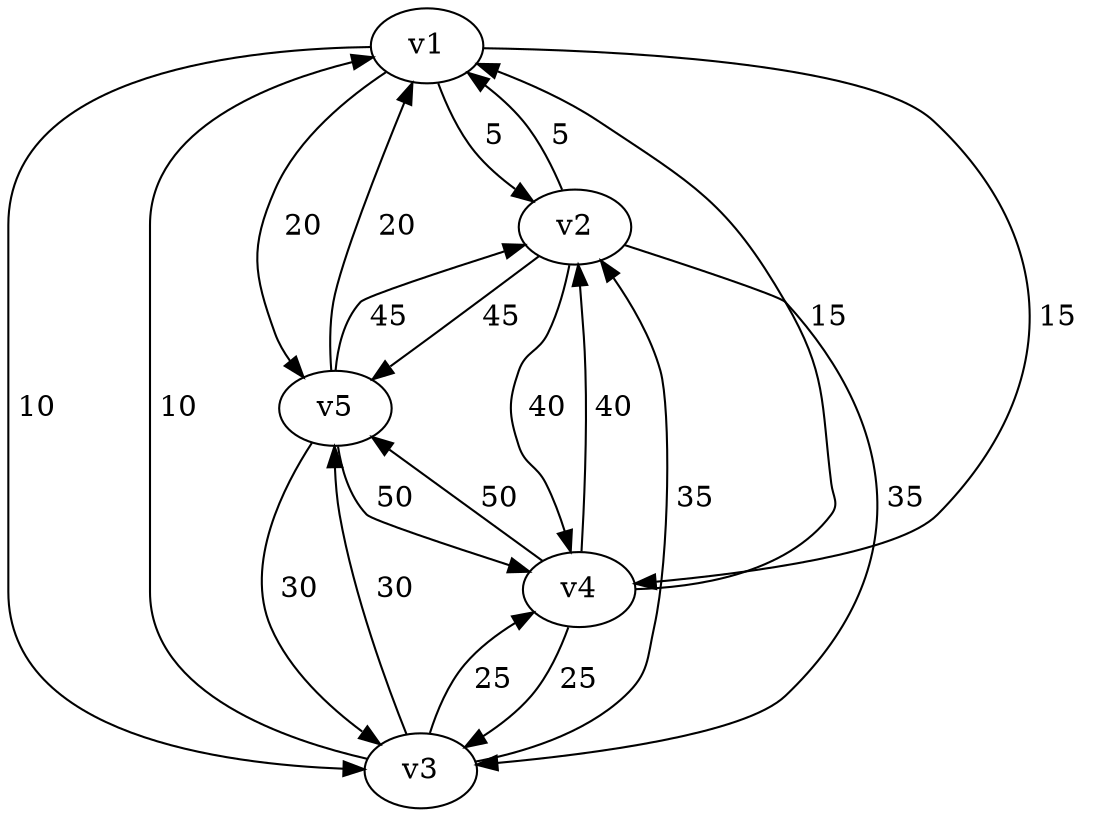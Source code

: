 digraph graph_10
{
v1
v2
v3
v4
v5
v1 -> v2 [label=" 5  "]
v1 -> v3 [label=" 10  "]
v1 -> v4 [label=" 15  "]
v1 -> v5 [label=" 20  "]
v2 -> v1 [label=" 5  "]
v2 -> v3 [label=" 35  "]
v2 -> v4 [label=" 40  "]
v2 -> v5 [label=" 45  "]
v3 -> v1 [label=" 10  "]
v3 -> v2 [label=" 35  "]
v3 -> v4 [label=" 25  "]
v3 -> v5 [label=" 30  "]
v4 -> v1 [label=" 15  "]
v4 -> v2 [label=" 40  "]
v4 -> v3 [label=" 25  "]
v4 -> v5 [label=" 50  "]
v5 -> v1 [label=" 20  "]
v5 -> v2 [label=" 45  "]
v5 -> v3 [label=" 30  "]
v5 -> v4 [label=" 50  "]
}
